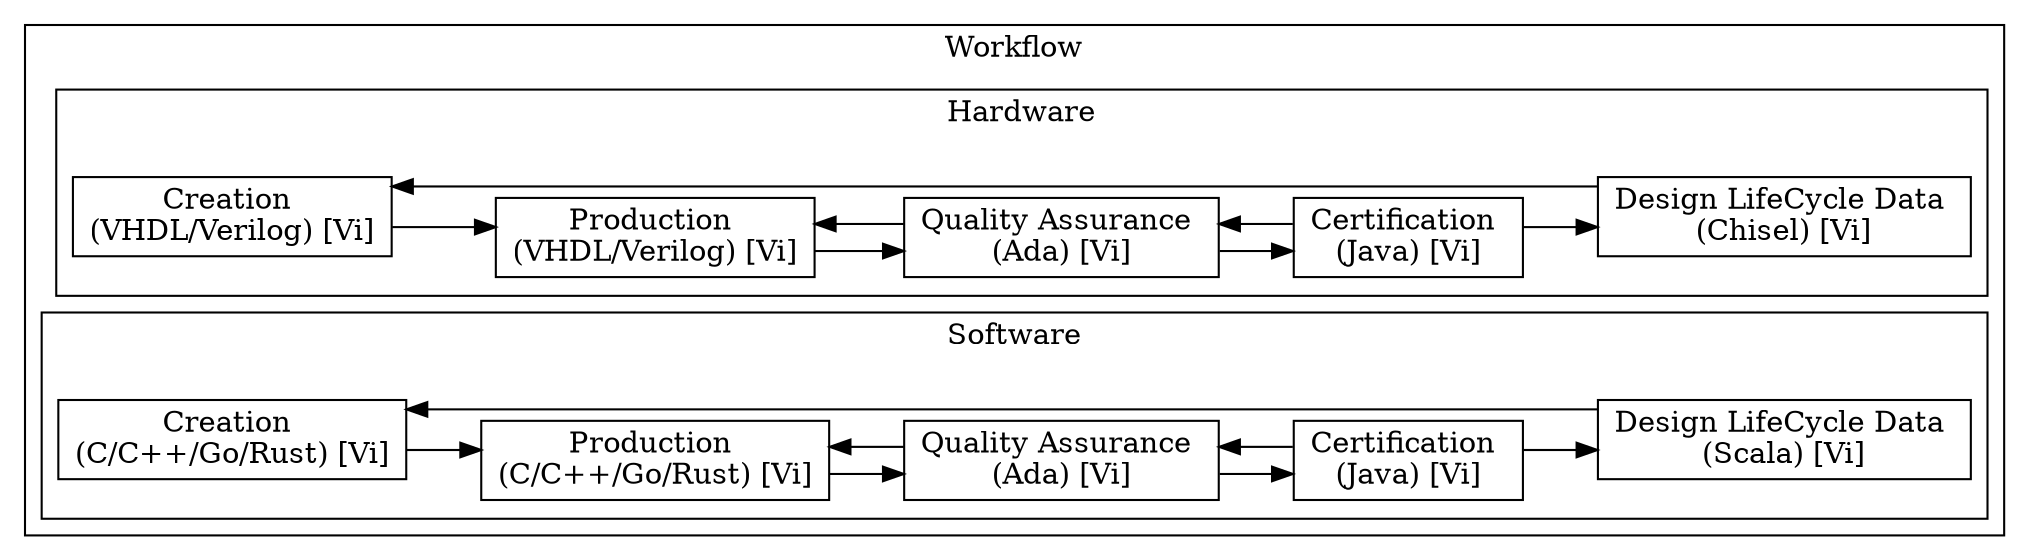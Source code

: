 digraph Project {
  // Introduction
  graph [rankdir = LR, splines=ortho];
  node[shape=record];

  // Blocks
  subgraph "cluster Workflow" { label = "Workflow";
    subgraph "cluster Hardware" { label = "Hardware";
      Creation_HW[label="Creation \n(VHDL/Verilog) [Vi]"];
      Production_HW[label="Production \n(VHDL/Verilog) [Vi]"];
      Quality_HW[label="Quality Assurance \n(Ada) [Vi]"];
      Certification_HW[label="Certification \n(Java) [Vi]"];
      LifeCycle_HW[label="Design LifeCycle Data \n(Chisel) [Vi]"];
    }
    subgraph "cluster Software" { label = "Software";
      Creation_SW[label="Creation \n(C/C++/Go/Rust) [Vi]"];
      Production_SW[label="Production \n(C/C++/Go/Rust) [Vi]"];
      Quality_SW[label="Quality Assurance \n(Ada) [Vi]"];
      Certification_SW[label="Certification \n(Java) [Vi]"];
      LifeCycle_SW[label="Design LifeCycle Data \n(Scala) [Vi]"];
    }
  }

  // Hardware Sequence
  Creation_HW -> Production_HW;
  Production_HW -> Quality_HW;
  Quality_HW -> Certification_HW;
  Certification_HW -> LifeCycle_HW;
  LifeCycle_HW -> Creation_HW;

  // Hardware Feedback
  Quality_HW -> Production_HW;
  Certification_HW -> Quality_HW;

  // Software Sequence
  Creation_SW -> Production_SW;
  Production_SW -> Quality_SW;
  Quality_SW -> Certification_SW;
  Certification_SW -> LifeCycle_SW;
  LifeCycle_SW -> Creation_SW;

  // Software Feedback
  Quality_SW -> Production_SW;
  Certification_SW -> Quality_SW;
}
